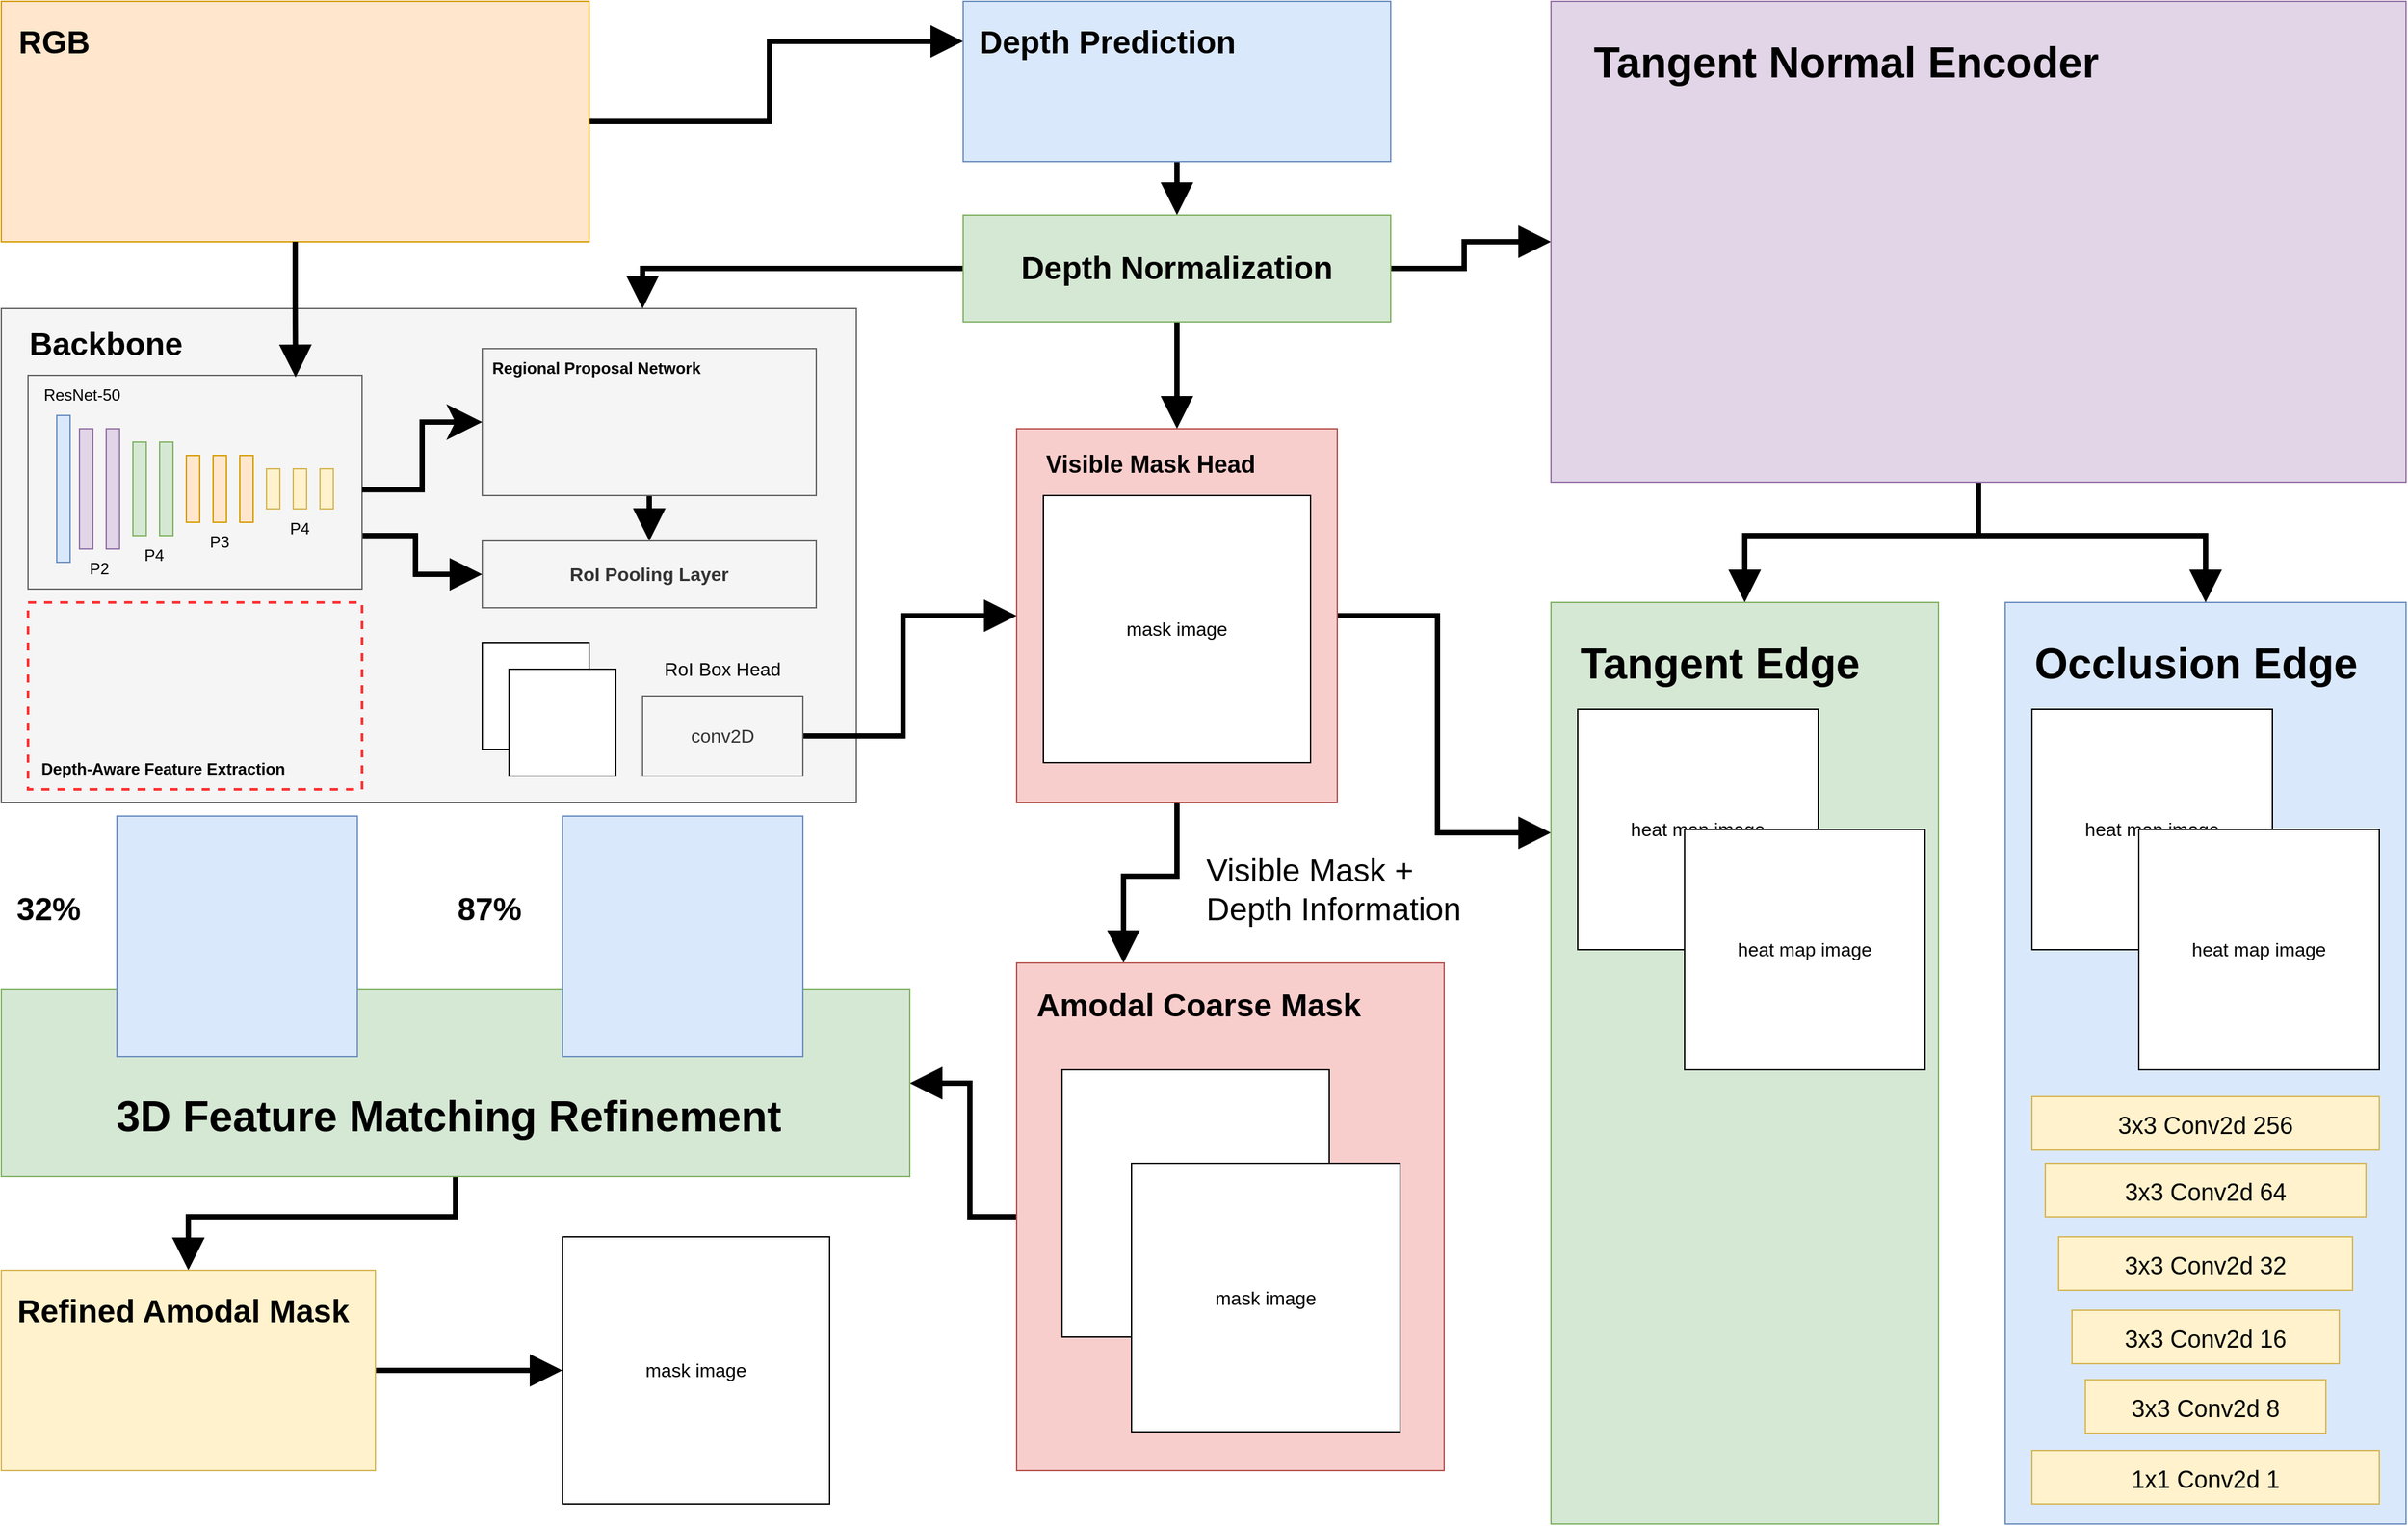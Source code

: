 <mxfile version="20.3.0" type="github">
  <diagram id="AN-StCZbgenjLK352rBk" name="第 1 页">
    <mxGraphModel dx="1299" dy="758" grid="1" gridSize="10" guides="1" tooltips="1" connect="1" arrows="1" fold="1" page="1" pageScale="1" pageWidth="1920" pageHeight="1200" math="0" shadow="0">
      <root>
        <mxCell id="0" />
        <mxCell id="1" parent="0" />
        <mxCell id="WeSRy52PTeBeFJiV08kK-59" style="edgeStyle=orthogonalEdgeStyle;rounded=0;jumpSize=6;orthogonalLoop=1;jettySize=auto;html=1;entryX=0;entryY=0.25;entryDx=0;entryDy=0;strokeColor=default;strokeWidth=4;fontSize=24;endArrow=block;endFill=1;startSize=4;endSize=14;targetPerimeterSpacing=4;elbow=vertical;" parent="1" source="WeSRy52PTeBeFJiV08kK-1" target="WeSRy52PTeBeFJiV08kK-2" edge="1">
          <mxGeometry relative="1" as="geometry" />
        </mxCell>
        <mxCell id="WeSRy52PTeBeFJiV08kK-1" value="" style="rounded=0;whiteSpace=wrap;html=1;fillColor=#ffe6cc;strokeColor=#d79b00;" parent="1" vertex="1">
          <mxGeometry x="80" y="40" width="440" height="180" as="geometry" />
        </mxCell>
        <mxCell id="WeSRy52PTeBeFJiV08kK-13" style="edgeStyle=orthogonalEdgeStyle;rounded=0;jumpSize=6;orthogonalLoop=1;jettySize=auto;html=1;exitX=0.5;exitY=1;exitDx=0;exitDy=0;entryX=0.5;entryY=0;entryDx=0;entryDy=0;strokeColor=default;strokeWidth=4;fontSize=24;endArrow=block;endFill=1;startSize=4;endSize=14;targetPerimeterSpacing=4;elbow=vertical;" parent="1" source="WeSRy52PTeBeFJiV08kK-2" target="WeSRy52PTeBeFJiV08kK-12" edge="1">
          <mxGeometry relative="1" as="geometry" />
        </mxCell>
        <mxCell id="WeSRy52PTeBeFJiV08kK-2" value="" style="rounded=0;whiteSpace=wrap;html=1;fillColor=#dae8fc;strokeColor=#6c8ebf;" parent="1" vertex="1">
          <mxGeometry x="800" y="40" width="320" height="120" as="geometry" />
        </mxCell>
        <mxCell id="WeSRy52PTeBeFJiV08kK-4" value="" style="rounded=0;whiteSpace=wrap;html=1;fillColor=#f5f5f5;strokeColor=#666666;fontColor=#333333;" parent="1" vertex="1">
          <mxGeometry x="80" y="270" width="640" height="370" as="geometry" />
        </mxCell>
        <mxCell id="WeSRy52PTeBeFJiV08kK-5" value="&lt;b&gt;&lt;font style=&quot;font-size: 24px;&quot;&gt;Backbone&lt;/font&gt;&lt;/b&gt;" style="text;html=1;align=left;verticalAlign=top;resizable=0;points=[];autosize=1;strokeColor=none;fillColor=none;fontSize=24;" parent="1" vertex="1">
          <mxGeometry x="98.5" y="276" width="140" height="40" as="geometry" />
        </mxCell>
        <mxCell id="WeSRy52PTeBeFJiV08kK-18" style="edgeStyle=orthogonalEdgeStyle;rounded=0;jumpSize=6;orthogonalLoop=1;jettySize=auto;html=1;exitX=0;exitY=0.5;exitDx=0;exitDy=0;entryX=0.75;entryY=0;entryDx=0;entryDy=0;strokeColor=default;strokeWidth=4;fontSize=24;endArrow=block;endFill=1;startSize=4;endSize=14;targetPerimeterSpacing=4;elbow=vertical;" parent="1" source="WeSRy52PTeBeFJiV08kK-12" target="WeSRy52PTeBeFJiV08kK-4" edge="1">
          <mxGeometry relative="1" as="geometry" />
        </mxCell>
        <mxCell id="WeSRy52PTeBeFJiV08kK-20" style="edgeStyle=orthogonalEdgeStyle;rounded=0;jumpSize=6;orthogonalLoop=1;jettySize=auto;html=1;exitX=0.5;exitY=1;exitDx=0;exitDy=0;entryX=0.5;entryY=0;entryDx=0;entryDy=0;strokeColor=default;strokeWidth=4;fontSize=24;endArrow=block;endFill=1;startSize=4;endSize=14;targetPerimeterSpacing=4;elbow=vertical;" parent="1" source="WeSRy52PTeBeFJiV08kK-12" target="WeSRy52PTeBeFJiV08kK-16" edge="1">
          <mxGeometry relative="1" as="geometry" />
        </mxCell>
        <mxCell id="yvVb37gAlsjyuAPtufXv-5" style="edgeStyle=orthogonalEdgeStyle;rounded=0;orthogonalLoop=1;jettySize=auto;html=1;entryX=0;entryY=0.5;entryDx=0;entryDy=0;strokeWidth=4;endArrow=block;endFill=1;endSize=14;startSize=4;targetPerimeterSpacing=4;" edge="1" parent="1" source="WeSRy52PTeBeFJiV08kK-12" target="yvVb37gAlsjyuAPtufXv-3">
          <mxGeometry relative="1" as="geometry" />
        </mxCell>
        <mxCell id="WeSRy52PTeBeFJiV08kK-12" value="&lt;font size=&quot;5&quot;&gt;&lt;b&gt;Depth Normalization&lt;/b&gt;&lt;/font&gt;" style="rounded=0;whiteSpace=wrap;html=1;fillColor=#d5e8d4;strokeColor=#82b366;" parent="1" vertex="1">
          <mxGeometry x="800" y="200" width="320" height="80" as="geometry" />
        </mxCell>
        <mxCell id="WeSRy52PTeBeFJiV08kK-15" value="" style="rounded=0;whiteSpace=wrap;html=1;fontSize=24;fillColor=#dae8fc;strokeColor=#6c8ebf;" parent="1" vertex="1">
          <mxGeometry x="1580" y="490" width="300" height="690" as="geometry" />
        </mxCell>
        <mxCell id="WeSRy52PTeBeFJiV08kK-44" style="edgeStyle=orthogonalEdgeStyle;rounded=0;jumpSize=6;orthogonalLoop=1;jettySize=auto;html=1;entryX=0.25;entryY=0;entryDx=0;entryDy=0;strokeColor=default;strokeWidth=4;fontSize=24;endArrow=block;endFill=1;startSize=4;endSize=14;targetPerimeterSpacing=4;elbow=vertical;" parent="1" source="WeSRy52PTeBeFJiV08kK-16" target="WeSRy52PTeBeFJiV08kK-33" edge="1">
          <mxGeometry relative="1" as="geometry" />
        </mxCell>
        <mxCell id="yvVb37gAlsjyuAPtufXv-16" style="edgeStyle=orthogonalEdgeStyle;rounded=0;orthogonalLoop=1;jettySize=auto;html=1;entryX=0;entryY=0.25;entryDx=0;entryDy=0;strokeWidth=4;endArrow=block;endFill=1;startSize=4;endSize=14;targetPerimeterSpacing=4;" edge="1" parent="1" source="WeSRy52PTeBeFJiV08kK-16" target="yvVb37gAlsjyuAPtufXv-9">
          <mxGeometry relative="1" as="geometry" />
        </mxCell>
        <mxCell id="WeSRy52PTeBeFJiV08kK-16" value="" style="rounded=0;whiteSpace=wrap;html=1;fontSize=24;fillColor=#f8cecc;strokeColor=#b85450;" parent="1" vertex="1">
          <mxGeometry x="840" y="360" width="240" height="280" as="geometry" />
        </mxCell>
        <mxCell id="WeSRy52PTeBeFJiV08kK-30" value="&lt;b&gt;&lt;font style=&quot;font-size: 32px;&quot;&gt;Occlusion Edge&lt;/font&gt;&lt;/b&gt;" style="text;html=1;align=left;verticalAlign=top;resizable=0;points=[];autosize=1;strokeColor=none;fillColor=none;fontSize=24;" parent="1" vertex="1">
          <mxGeometry x="1600" y="510" width="270" height="50" as="geometry" />
        </mxCell>
        <mxCell id="WeSRy52PTeBeFJiV08kK-32" value="&lt;b style=&quot;font-size: 18px;&quot;&gt;&lt;font style=&quot;font-size: 18px;&quot;&gt;Visible Mask Head&lt;/font&gt;&lt;/b&gt;" style="text;html=1;align=left;verticalAlign=top;resizable=0;points=[];autosize=1;strokeColor=none;fillColor=none;fontSize=18;" parent="1" vertex="1">
          <mxGeometry x="860" y="370" width="180" height="30" as="geometry" />
        </mxCell>
        <mxCell id="WeSRy52PTeBeFJiV08kK-50" style="edgeStyle=orthogonalEdgeStyle;rounded=0;jumpSize=6;orthogonalLoop=1;jettySize=auto;html=1;entryX=1;entryY=0.5;entryDx=0;entryDy=0;strokeColor=default;strokeWidth=4;fontSize=24;endArrow=block;endFill=1;startSize=4;endSize=14;targetPerimeterSpacing=4;elbow=vertical;" parent="1" source="WeSRy52PTeBeFJiV08kK-33" target="WeSRy52PTeBeFJiV08kK-45" edge="1">
          <mxGeometry relative="1" as="geometry" />
        </mxCell>
        <mxCell id="WeSRy52PTeBeFJiV08kK-33" value="" style="rounded=0;whiteSpace=wrap;html=1;fontSize=18;fillColor=#f8cecc;strokeColor=#b85450;" parent="1" vertex="1">
          <mxGeometry x="840" y="760" width="320" height="380" as="geometry" />
        </mxCell>
        <mxCell id="WeSRy52PTeBeFJiV08kK-34" value="&lt;b style=&quot;font-size: 24px;&quot;&gt;&lt;font style=&quot;font-size: 24px;&quot;&gt;Amodal Coarse Mask&lt;/font&gt;&lt;/b&gt;" style="text;html=1;align=left;verticalAlign=top;resizable=0;points=[];autosize=1;strokeColor=none;fillColor=none;fontSize=24;" parent="1" vertex="1">
          <mxGeometry x="853" y="771" width="270" height="40" as="geometry" />
        </mxCell>
        <mxCell id="WeSRy52PTeBeFJiV08kK-42" value="Visible Mask +&lt;br&gt;Depth Information" style="text;html=1;align=left;verticalAlign=middle;resizable=0;points=[];autosize=1;strokeColor=none;fillColor=none;fontSize=24;" parent="1" vertex="1">
          <mxGeometry x="980" y="670" width="210" height="70" as="geometry" />
        </mxCell>
        <mxCell id="WeSRy52PTeBeFJiV08kK-56" style="edgeStyle=orthogonalEdgeStyle;rounded=0;jumpSize=6;orthogonalLoop=1;jettySize=auto;html=1;entryX=0.5;entryY=0;entryDx=0;entryDy=0;strokeColor=default;strokeWidth=4;fontSize=32;endArrow=block;endFill=1;startSize=4;endSize=14;targetPerimeterSpacing=4;elbow=vertical;" parent="1" source="WeSRy52PTeBeFJiV08kK-45" target="WeSRy52PTeBeFJiV08kK-54" edge="1">
          <mxGeometry relative="1" as="geometry" />
        </mxCell>
        <mxCell id="WeSRy52PTeBeFJiV08kK-45" value="" style="rounded=0;whiteSpace=wrap;html=1;fontSize=24;fillColor=#d5e8d4;strokeColor=#82b366;" parent="1" vertex="1">
          <mxGeometry x="80" y="780" width="680" height="140" as="geometry" />
        </mxCell>
        <mxCell id="WeSRy52PTeBeFJiV08kK-49" value="" style="rounded=0;whiteSpace=wrap;html=1;fontSize=24;fillColor=#dae8fc;strokeColor=#6c8ebf;" parent="1" vertex="1">
          <mxGeometry x="500" y="650" width="180" height="180" as="geometry" />
        </mxCell>
        <mxCell id="WeSRy52PTeBeFJiV08kK-52" value="&lt;font size=&quot;6&quot;&gt;3D Feature Matching&amp;nbsp;Refinement&lt;/font&gt;" style="text;html=1;strokeColor=none;fillColor=none;align=center;verticalAlign=middle;whiteSpace=wrap;rounded=0;fontSize=24;fontStyle=1" parent="1" vertex="1">
          <mxGeometry x="90" y="840" width="650" height="70" as="geometry" />
        </mxCell>
        <mxCell id="WeSRy52PTeBeFJiV08kK-115" style="edgeStyle=orthogonalEdgeStyle;rounded=0;jumpSize=6;orthogonalLoop=1;jettySize=auto;html=1;entryX=0;entryY=0.5;entryDx=0;entryDy=0;strokeColor=default;strokeWidth=4;fontSize=24;endArrow=block;endFill=1;startSize=4;endSize=14;targetPerimeterSpacing=4;elbow=vertical;" parent="1" source="WeSRy52PTeBeFJiV08kK-54" target="WeSRy52PTeBeFJiV08kK-114" edge="1">
          <mxGeometry relative="1" as="geometry" />
        </mxCell>
        <mxCell id="WeSRy52PTeBeFJiV08kK-54" value="" style="whiteSpace=wrap;html=1;fontSize=32;fillColor=#fff2cc;strokeColor=#d6b656;" parent="1" vertex="1">
          <mxGeometry x="80" y="990" width="280" height="150" as="geometry" />
        </mxCell>
        <mxCell id="WeSRy52PTeBeFJiV08kK-57" value="&lt;b&gt;&lt;font style=&quot;font-size: 24px;&quot;&gt;Depth Prediction&lt;/font&gt;&lt;/b&gt;" style="text;html=1;align=left;verticalAlign=top;resizable=0;points=[];autosize=1;strokeColor=none;fillColor=none;fontSize=18;" parent="1" vertex="1">
          <mxGeometry x="810" y="50" width="220" height="40" as="geometry" />
        </mxCell>
        <mxCell id="WeSRy52PTeBeFJiV08kK-58" value="&lt;b&gt;&lt;font style=&quot;font-size: 24px;&quot;&gt;RGB&lt;/font&gt;&lt;/b&gt;" style="text;html=1;align=left;verticalAlign=top;resizable=0;points=[];autosize=1;strokeColor=none;fillColor=none;fontSize=18;" parent="1" vertex="1">
          <mxGeometry x="91" y="50" width="80" height="40" as="geometry" />
        </mxCell>
        <mxCell id="WeSRy52PTeBeFJiV08kK-96" style="edgeStyle=orthogonalEdgeStyle;rounded=0;jumpSize=6;orthogonalLoop=1;jettySize=auto;html=1;exitX=1;exitY=0.75;exitDx=0;exitDy=0;entryX=0;entryY=0.5;entryDx=0;entryDy=0;strokeColor=default;strokeWidth=4;fontSize=14;endArrow=block;endFill=1;startSize=4;endSize=14;targetPerimeterSpacing=4;elbow=vertical;" parent="1" source="WeSRy52PTeBeFJiV08kK-60" target="WeSRy52PTeBeFJiV08kK-86" edge="1">
          <mxGeometry relative="1" as="geometry" />
        </mxCell>
        <mxCell id="WeSRy52PTeBeFJiV08kK-60" value="" style="rounded=0;whiteSpace=wrap;html=1;fillColor=#f5f5f5;strokeColor=#666666;fontColor=#333333;align=left;" parent="1" vertex="1">
          <mxGeometry x="100" y="320" width="250" height="160" as="geometry" />
        </mxCell>
        <mxCell id="WeSRy52PTeBeFJiV08kK-63" value="ResNet-50" style="text;html=1;align=center;verticalAlign=middle;resizable=0;points=[];autosize=1;strokeColor=none;fillColor=none;fontSize=12;" parent="1" vertex="1">
          <mxGeometry x="100" y="320" width="80" height="30" as="geometry" />
        </mxCell>
        <mxCell id="WeSRy52PTeBeFJiV08kK-68" value="" style="rounded=0;whiteSpace=wrap;html=1;fontSize=12;fillColor=#dae8fc;strokeColor=#6c8ebf;" parent="1" vertex="1">
          <mxGeometry x="121.5" y="350" width="10" height="110" as="geometry" />
        </mxCell>
        <mxCell id="WeSRy52PTeBeFJiV08kK-69" value="" style="rounded=0;whiteSpace=wrap;html=1;fontSize=12;fillColor=#e1d5e7;strokeColor=#9673a6;" parent="1" vertex="1">
          <mxGeometry x="138.5" y="360" width="10" height="90" as="geometry" />
        </mxCell>
        <mxCell id="WeSRy52PTeBeFJiV08kK-70" value="" style="rounded=0;whiteSpace=wrap;html=1;fontSize=12;fillColor=#e1d5e7;strokeColor=#9673a6;" parent="1" vertex="1">
          <mxGeometry x="158.5" y="360" width="10" height="90" as="geometry" />
        </mxCell>
        <mxCell id="WeSRy52PTeBeFJiV08kK-71" value="" style="rounded=0;whiteSpace=wrap;html=1;fontSize=12;fillColor=#d5e8d4;strokeColor=#82b366;" parent="1" vertex="1">
          <mxGeometry x="178.5" y="370" width="10" height="70" as="geometry" />
        </mxCell>
        <mxCell id="WeSRy52PTeBeFJiV08kK-72" value="" style="rounded=0;whiteSpace=wrap;html=1;fontSize=12;fillColor=#d5e8d4;strokeColor=#82b366;" parent="1" vertex="1">
          <mxGeometry x="198.5" y="370" width="10" height="70" as="geometry" />
        </mxCell>
        <mxCell id="WeSRy52PTeBeFJiV08kK-73" value="" style="rounded=0;whiteSpace=wrap;html=1;fontSize=12;fillColor=#ffe6cc;strokeColor=#d79b00;" parent="1" vertex="1">
          <mxGeometry x="218.5" y="380" width="10" height="50" as="geometry" />
        </mxCell>
        <mxCell id="WeSRy52PTeBeFJiV08kK-74" value="" style="rounded=0;whiteSpace=wrap;html=1;fontSize=12;fillColor=#ffe6cc;strokeColor=#d79b00;" parent="1" vertex="1">
          <mxGeometry x="238.5" y="380" width="10" height="50" as="geometry" />
        </mxCell>
        <mxCell id="WeSRy52PTeBeFJiV08kK-75" value="" style="rounded=0;whiteSpace=wrap;html=1;fontSize=12;fillColor=#ffe6cc;strokeColor=#d79b00;" parent="1" vertex="1">
          <mxGeometry x="258.5" y="380" width="10" height="50" as="geometry" />
        </mxCell>
        <mxCell id="WeSRy52PTeBeFJiV08kK-76" value="" style="rounded=0;whiteSpace=wrap;html=1;fontSize=12;fillColor=#fff2cc;strokeColor=#d6b656;" parent="1" vertex="1">
          <mxGeometry x="278.5" y="390" width="10" height="30" as="geometry" />
        </mxCell>
        <mxCell id="WeSRy52PTeBeFJiV08kK-77" value="" style="rounded=0;whiteSpace=wrap;html=1;fontSize=12;fillColor=#fff2cc;strokeColor=#d6b656;" parent="1" vertex="1">
          <mxGeometry x="298.5" y="390" width="10" height="30" as="geometry" />
        </mxCell>
        <mxCell id="WeSRy52PTeBeFJiV08kK-78" value="" style="rounded=0;whiteSpace=wrap;html=1;fontSize=12;fillColor=#fff2cc;strokeColor=#d6b656;" parent="1" vertex="1">
          <mxGeometry x="318.5" y="390" width="10" height="30" as="geometry" />
        </mxCell>
        <mxCell id="WeSRy52PTeBeFJiV08kK-79" value="P2" style="text;html=1;strokeColor=none;fillColor=none;align=center;verticalAlign=middle;whiteSpace=wrap;rounded=0;fontSize=12;" parent="1" vertex="1">
          <mxGeometry x="139.5" y="450" width="27" height="30" as="geometry" />
        </mxCell>
        <mxCell id="WeSRy52PTeBeFJiV08kK-80" value="P4" style="text;html=1;strokeColor=none;fillColor=none;align=center;verticalAlign=middle;whiteSpace=wrap;rounded=0;fontSize=12;" parent="1" vertex="1">
          <mxGeometry x="180.5" y="440" width="27" height="30" as="geometry" />
        </mxCell>
        <mxCell id="WeSRy52PTeBeFJiV08kK-81" value="P3" style="text;html=1;strokeColor=none;fillColor=none;align=center;verticalAlign=middle;whiteSpace=wrap;rounded=0;fontSize=12;" parent="1" vertex="1">
          <mxGeometry x="230" y="430" width="27" height="30" as="geometry" />
        </mxCell>
        <mxCell id="WeSRy52PTeBeFJiV08kK-82" value="P4" style="text;html=1;strokeColor=none;fillColor=none;align=center;verticalAlign=middle;whiteSpace=wrap;rounded=0;fontSize=12;" parent="1" vertex="1">
          <mxGeometry x="290" y="420" width="27" height="30" as="geometry" />
        </mxCell>
        <mxCell id="WeSRy52PTeBeFJiV08kK-88" style="edgeStyle=orthogonalEdgeStyle;rounded=0;jumpSize=6;orthogonalLoop=1;jettySize=auto;html=1;entryX=0.5;entryY=0;entryDx=0;entryDy=0;strokeColor=default;strokeWidth=4;fontSize=14;endArrow=block;endFill=1;startSize=4;endSize=14;targetPerimeterSpacing=4;elbow=vertical;" parent="1" source="WeSRy52PTeBeFJiV08kK-83" target="WeSRy52PTeBeFJiV08kK-86" edge="1">
          <mxGeometry relative="1" as="geometry" />
        </mxCell>
        <mxCell id="WeSRy52PTeBeFJiV08kK-83" value="" style="rounded=0;whiteSpace=wrap;html=1;fillColor=#f5f5f5;strokeColor=#666666;fontColor=#333333;align=left;" parent="1" vertex="1">
          <mxGeometry x="440" y="300" width="250" height="110" as="geometry" />
        </mxCell>
        <mxCell id="WeSRy52PTeBeFJiV08kK-84" value="Regional Proposal Network" style="text;html=1;align=center;verticalAlign=middle;resizable=0;points=[];autosize=1;strokeColor=none;fillColor=none;fontSize=12;fontStyle=1" parent="1" vertex="1">
          <mxGeometry x="435" y="300" width="180" height="30" as="geometry" />
        </mxCell>
        <mxCell id="WeSRy52PTeBeFJiV08kK-85" value="" style="endArrow=classic;html=1;rounded=0;strokeColor=default;strokeWidth=4;fontSize=12;startSize=4;endSize=14;targetPerimeterSpacing=4;elbow=vertical;jumpSize=6;exitX=1;exitY=0.535;exitDx=0;exitDy=0;exitPerimeter=0;entryX=0;entryY=0.5;entryDx=0;entryDy=0;edgeStyle=orthogonalEdgeStyle;" parent="1" source="WeSRy52PTeBeFJiV08kK-60" target="WeSRy52PTeBeFJiV08kK-83" edge="1">
          <mxGeometry width="50" height="50" relative="1" as="geometry">
            <mxPoint x="440" y="490" as="sourcePoint" />
            <mxPoint x="490" y="440" as="targetPoint" />
          </mxGeometry>
        </mxCell>
        <mxCell id="WeSRy52PTeBeFJiV08kK-86" value="&lt;b&gt;&lt;font style=&quot;font-size: 14px;&quot;&gt;RoI Pooling Layer&lt;/font&gt;&lt;/b&gt;" style="rounded=0;whiteSpace=wrap;html=1;fontSize=12;fillColor=#f5f5f5;fontColor=#333333;strokeColor=#666666;" parent="1" vertex="1">
          <mxGeometry x="440" y="444" width="250" height="50" as="geometry" />
        </mxCell>
        <mxCell id="WeSRy52PTeBeFJiV08kK-90" value="" style="whiteSpace=wrap;html=1;aspect=fixed;fontSize=14;" parent="1" vertex="1">
          <mxGeometry x="440" y="520" width="80" height="80" as="geometry" />
        </mxCell>
        <mxCell id="WeSRy52PTeBeFJiV08kK-91" value="" style="whiteSpace=wrap;html=1;aspect=fixed;fontSize=14;" parent="1" vertex="1">
          <mxGeometry x="460" y="540" width="80" height="80" as="geometry" />
        </mxCell>
        <mxCell id="WeSRy52PTeBeFJiV08kK-92" value="RoI Box Head" style="text;html=1;strokeColor=none;fillColor=none;align=center;verticalAlign=middle;whiteSpace=wrap;rounded=0;fontSize=14;" parent="1" vertex="1">
          <mxGeometry x="560" y="520" width="120" height="40" as="geometry" />
        </mxCell>
        <mxCell id="WeSRy52PTeBeFJiV08kK-97" style="edgeStyle=orthogonalEdgeStyle;rounded=0;jumpSize=6;orthogonalLoop=1;jettySize=auto;html=1;entryX=0;entryY=0.5;entryDx=0;entryDy=0;strokeColor=default;strokeWidth=4;fontSize=14;endArrow=block;endFill=1;startSize=4;endSize=14;targetPerimeterSpacing=4;elbow=vertical;" parent="1" source="WeSRy52PTeBeFJiV08kK-93" target="WeSRy52PTeBeFJiV08kK-16" edge="1">
          <mxGeometry relative="1" as="geometry" />
        </mxCell>
        <mxCell id="WeSRy52PTeBeFJiV08kK-93" value="conv2D" style="rounded=0;whiteSpace=wrap;html=1;fontSize=14;fillColor=#f5f5f5;fontColor=#333333;strokeColor=#666666;" parent="1" vertex="1">
          <mxGeometry x="560" y="560" width="120" height="60" as="geometry" />
        </mxCell>
        <mxCell id="WeSRy52PTeBeFJiV08kK-98" style="edgeStyle=orthogonalEdgeStyle;rounded=0;jumpSize=6;orthogonalLoop=1;jettySize=auto;html=1;entryX=0.801;entryY=0.009;entryDx=0;entryDy=0;strokeColor=default;strokeWidth=4;fontSize=14;endArrow=block;endFill=1;startSize=4;endSize=14;targetPerimeterSpacing=4;elbow=vertical;entryPerimeter=0;" parent="1" source="WeSRy52PTeBeFJiV08kK-1" target="WeSRy52PTeBeFJiV08kK-60" edge="1">
          <mxGeometry relative="1" as="geometry" />
        </mxCell>
        <mxCell id="WeSRy52PTeBeFJiV08kK-104" value="mask image" style="whiteSpace=wrap;html=1;aspect=fixed;fontSize=14;" parent="1" vertex="1">
          <mxGeometry x="860" y="410" width="200" height="200" as="geometry" />
        </mxCell>
        <mxCell id="WeSRy52PTeBeFJiV08kK-105" value="heat map image" style="whiteSpace=wrap;html=1;aspect=fixed;fontSize=14;" parent="1" vertex="1">
          <mxGeometry x="1600" y="570" width="180" height="180" as="geometry" />
        </mxCell>
        <mxCell id="WeSRy52PTeBeFJiV08kK-107" value="heat map image" style="whiteSpace=wrap;html=1;aspect=fixed;fontSize=14;" parent="1" vertex="1">
          <mxGeometry x="1680" y="660" width="180" height="180" as="geometry" />
        </mxCell>
        <mxCell id="WeSRy52PTeBeFJiV08kK-108" value="mask image" style="whiteSpace=wrap;html=1;aspect=fixed;fontSize=14;" parent="1" vertex="1">
          <mxGeometry x="874" y="840" width="200" height="200" as="geometry" />
        </mxCell>
        <mxCell id="WeSRy52PTeBeFJiV08kK-113" value="&lt;b&gt;Refined Amodal Mask&lt;/b&gt;" style="text;html=1;align=left;verticalAlign=top;resizable=0;points=[];autosize=1;strokeColor=none;fillColor=none;fontSize=24;" parent="1" vertex="1">
          <mxGeometry x="90" y="1000" width="270" height="40" as="geometry" />
        </mxCell>
        <mxCell id="WeSRy52PTeBeFJiV08kK-114" value="mask image" style="whiteSpace=wrap;html=1;aspect=fixed;fontSize=14;" parent="1" vertex="1">
          <mxGeometry x="500" y="965" width="200" height="200" as="geometry" />
        </mxCell>
        <mxCell id="yvVb37gAlsjyuAPtufXv-13" style="edgeStyle=orthogonalEdgeStyle;rounded=0;orthogonalLoop=1;jettySize=auto;html=1;entryX=0.5;entryY=0;entryDx=0;entryDy=0;strokeWidth=4;endArrow=block;endFill=1;startSize=4;endSize=14;targetPerimeterSpacing=4;" edge="1" parent="1" source="yvVb37gAlsjyuAPtufXv-3" target="yvVb37gAlsjyuAPtufXv-9">
          <mxGeometry relative="1" as="geometry" />
        </mxCell>
        <mxCell id="yvVb37gAlsjyuAPtufXv-14" style="edgeStyle=orthogonalEdgeStyle;rounded=0;orthogonalLoop=1;jettySize=auto;html=1;entryX=0.5;entryY=0;entryDx=0;entryDy=0;strokeWidth=4;endArrow=block;endFill=1;startSize=4;endSize=14;targetPerimeterSpacing=4;" edge="1" parent="1" source="yvVb37gAlsjyuAPtufXv-3" target="WeSRy52PTeBeFJiV08kK-15">
          <mxGeometry relative="1" as="geometry" />
        </mxCell>
        <mxCell id="yvVb37gAlsjyuAPtufXv-3" value="" style="rounded=0;whiteSpace=wrap;html=1;fontSize=24;fillColor=#e1d5e7;strokeColor=#9673a6;" vertex="1" parent="1">
          <mxGeometry x="1240" y="40" width="640" height="360" as="geometry" />
        </mxCell>
        <mxCell id="yvVb37gAlsjyuAPtufXv-4" value="&lt;b&gt;&lt;font style=&quot;font-size: 32px;&quot;&gt;Tangent Normal Encoder&lt;/font&gt;&lt;/b&gt;" style="text;html=1;align=left;verticalAlign=top;resizable=0;points=[];autosize=1;strokeColor=none;fillColor=none;fontSize=24;" vertex="1" parent="1">
          <mxGeometry x="1270" y="60" width="400" height="50" as="geometry" />
        </mxCell>
        <mxCell id="yvVb37gAlsjyuAPtufXv-9" value="" style="rounded=0;whiteSpace=wrap;html=1;fontSize=24;fillColor=#d5e8d4;strokeColor=#82b366;" vertex="1" parent="1">
          <mxGeometry x="1240" y="490" width="290" height="690" as="geometry" />
        </mxCell>
        <mxCell id="yvVb37gAlsjyuAPtufXv-10" value="&lt;b&gt;&lt;font style=&quot;font-size: 32px;&quot;&gt;Tangent Edge&lt;/font&gt;&lt;/b&gt;" style="text;html=1;align=left;verticalAlign=top;resizable=0;points=[];autosize=1;strokeColor=none;fillColor=none;fontSize=24;" vertex="1" parent="1">
          <mxGeometry x="1260" y="510" width="230" height="50" as="geometry" />
        </mxCell>
        <mxCell id="yvVb37gAlsjyuAPtufXv-11" value="heat map image" style="whiteSpace=wrap;html=1;aspect=fixed;fontSize=14;" vertex="1" parent="1">
          <mxGeometry x="1260" y="570" width="180" height="180" as="geometry" />
        </mxCell>
        <mxCell id="yvVb37gAlsjyuAPtufXv-12" value="heat map image" style="whiteSpace=wrap;html=1;aspect=fixed;fontSize=14;" vertex="1" parent="1">
          <mxGeometry x="1340" y="660" width="180" height="180" as="geometry" />
        </mxCell>
        <mxCell id="WeSRy52PTeBeFJiV08kK-109" value="mask image" style="whiteSpace=wrap;html=1;aspect=fixed;fontSize=14;" parent="1" vertex="1">
          <mxGeometry x="926" y="910" width="201" height="201" as="geometry" />
        </mxCell>
        <mxCell id="yvVb37gAlsjyuAPtufXv-29" value="" style="rounded=0;whiteSpace=wrap;html=1;fontSize=24;fillColor=#dae8fc;strokeColor=#6c8ebf;" vertex="1" parent="1">
          <mxGeometry x="166.5" y="650" width="180" height="180" as="geometry" />
        </mxCell>
        <mxCell id="yvVb37gAlsjyuAPtufXv-31" value="87%" style="text;html=1;align=center;verticalAlign=middle;resizable=0;points=[];autosize=1;strokeColor=none;fillColor=none;fontStyle=1;fontSize=24;" vertex="1" parent="1">
          <mxGeometry x="410" y="700" width="70" height="40" as="geometry" />
        </mxCell>
        <mxCell id="yvVb37gAlsjyuAPtufXv-32" value="32%" style="text;html=1;align=center;verticalAlign=middle;resizable=0;points=[];autosize=1;strokeColor=none;fillColor=none;fontStyle=1;fontSize=24;" vertex="1" parent="1">
          <mxGeometry x="80" y="700" width="70" height="40" as="geometry" />
        </mxCell>
        <mxCell id="yvVb37gAlsjyuAPtufXv-33" value="" style="rounded=0;whiteSpace=wrap;html=1;fontSize=24;fillColor=none;strokeColor=#FF3333;dashed=1;strokeWidth=2;perimeterSpacing=4;" vertex="1" parent="1">
          <mxGeometry x="100" y="490" width="250" height="140" as="geometry" />
        </mxCell>
        <mxCell id="yvVb37gAlsjyuAPtufXv-35" value="&lt;font size=&quot;1&quot;&gt;&lt;b style=&quot;font-size: 12px;&quot;&gt;Depth-Aware Feature Extraction&lt;/b&gt;&lt;/font&gt;" style="text;html=1;align=left;verticalAlign=middle;resizable=0;points=[];autosize=1;strokeColor=none;fillColor=none;fontSize=24;" vertex="1" parent="1">
          <mxGeometry x="107.5" y="591" width="210" height="40" as="geometry" />
        </mxCell>
        <mxCell id="yvVb37gAlsjyuAPtufXv-37" value="&lt;font style=&quot;font-size: 18px;&quot;&gt;3x3 Conv2d 256&lt;/font&gt;" style="rounded=0;whiteSpace=wrap;html=1;fontSize=24;fillColor=#fff2cc;strokeColor=#d6b656;verticalAlign=middle;" vertex="1" parent="1">
          <mxGeometry x="1600" y="860" width="260" height="40" as="geometry" />
        </mxCell>
        <mxCell id="yvVb37gAlsjyuAPtufXv-38" value="&lt;font style=&quot;font-size: 18px;&quot;&gt;3x3 Conv2d 64&lt;/font&gt;" style="rounded=0;whiteSpace=wrap;html=1;fontSize=24;fillColor=#fff2cc;strokeColor=#d6b656;verticalAlign=middle;" vertex="1" parent="1">
          <mxGeometry x="1610" y="910" width="240" height="40" as="geometry" />
        </mxCell>
        <mxCell id="yvVb37gAlsjyuAPtufXv-39" value="&lt;font style=&quot;font-size: 18px;&quot;&gt;3x3 Conv2d 32&lt;/font&gt;" style="rounded=0;whiteSpace=wrap;html=1;fontSize=24;fillColor=#fff2cc;strokeColor=#d6b656;verticalAlign=middle;" vertex="1" parent="1">
          <mxGeometry x="1620" y="965" width="220" height="40" as="geometry" />
        </mxCell>
        <mxCell id="yvVb37gAlsjyuAPtufXv-40" value="&lt;font style=&quot;font-size: 18px;&quot;&gt;3x3 Conv2d 16&lt;/font&gt;" style="rounded=0;whiteSpace=wrap;html=1;fontSize=24;fillColor=#fff2cc;strokeColor=#d6b656;verticalAlign=middle;" vertex="1" parent="1">
          <mxGeometry x="1630" y="1020" width="200" height="40" as="geometry" />
        </mxCell>
        <mxCell id="yvVb37gAlsjyuAPtufXv-41" value="&lt;font style=&quot;font-size: 18px;&quot;&gt;1x1 Conv2d 1&lt;/font&gt;" style="rounded=0;whiteSpace=wrap;html=1;fontSize=24;fillColor=#fff2cc;strokeColor=#d6b656;verticalAlign=middle;" vertex="1" parent="1">
          <mxGeometry x="1600" y="1125" width="260" height="40" as="geometry" />
        </mxCell>
        <mxCell id="yvVb37gAlsjyuAPtufXv-42" value="&lt;font style=&quot;font-size: 18px;&quot;&gt;3x3 Conv2d 8&lt;/font&gt;" style="rounded=0;whiteSpace=wrap;html=1;fontSize=24;fillColor=#fff2cc;strokeColor=#d6b656;verticalAlign=middle;" vertex="1" parent="1">
          <mxGeometry x="1640" y="1072" width="180" height="40" as="geometry" />
        </mxCell>
      </root>
    </mxGraphModel>
  </diagram>
</mxfile>
